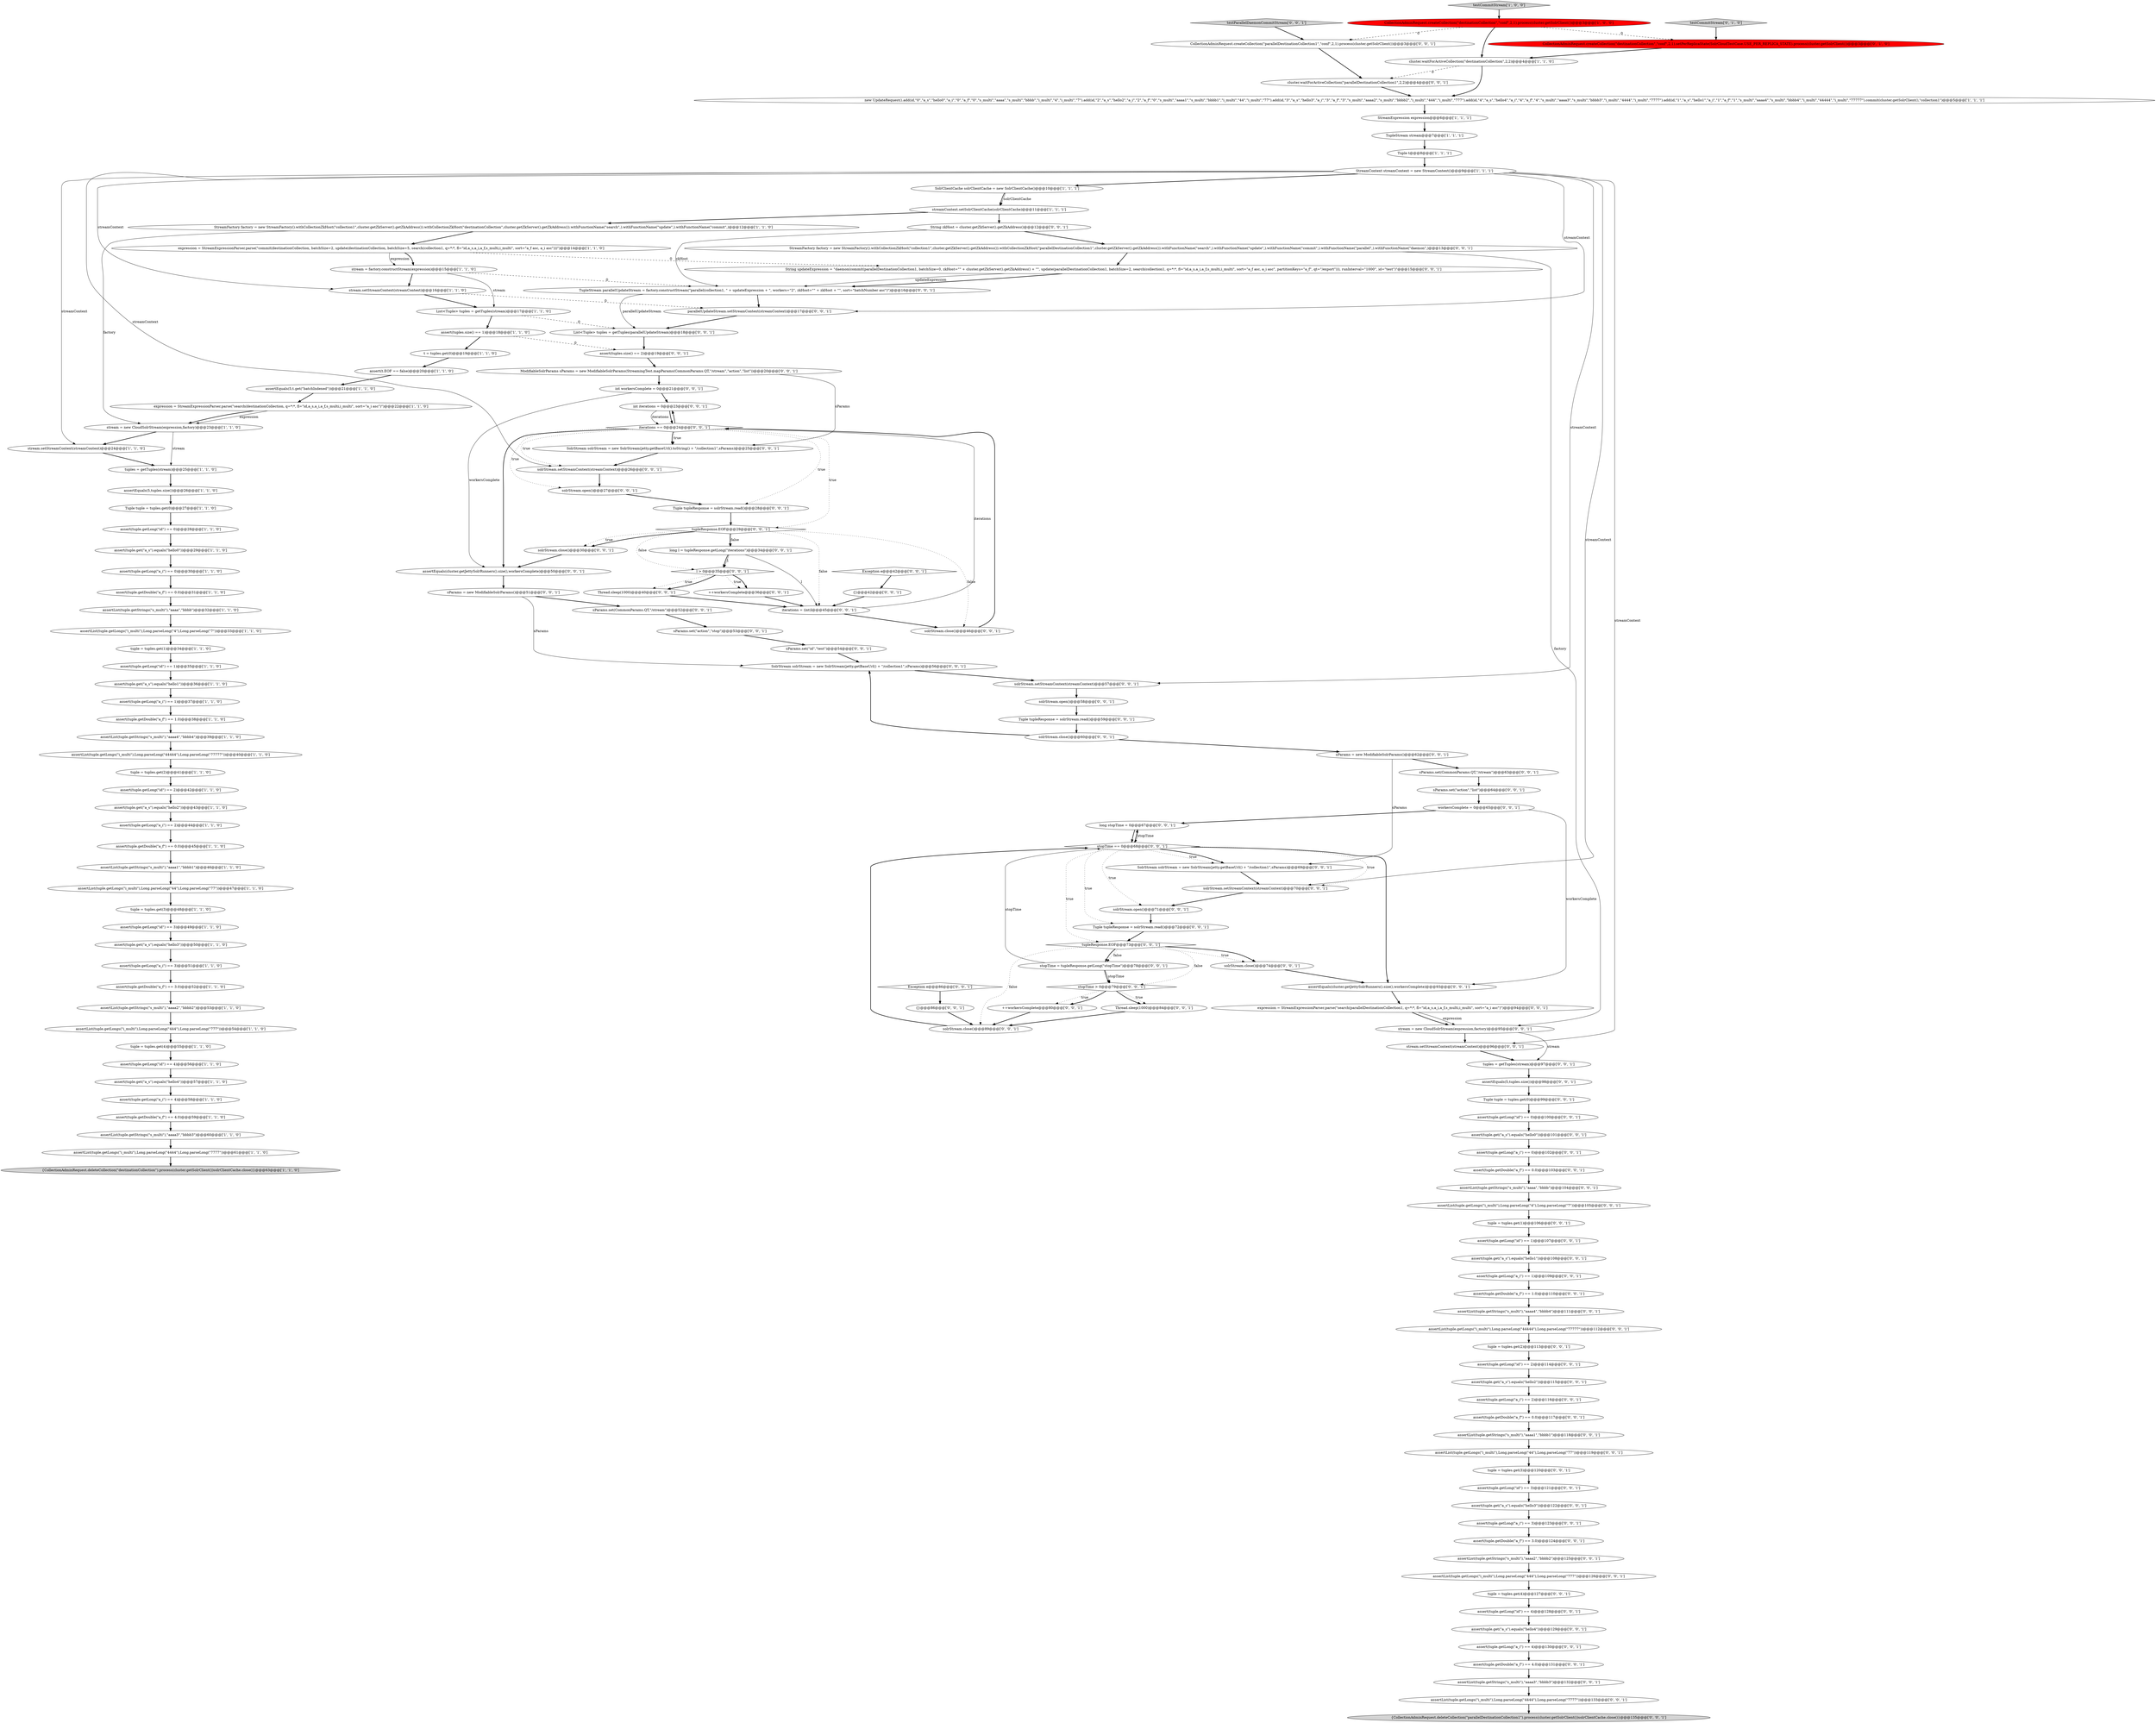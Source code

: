 digraph {
37 [style = filled, label = "testCommitStream['1', '0', '0']", fillcolor = lightgray, shape = diamond image = "AAA0AAABBB1BBB"];
39 [style = filled, label = "stream.setStreamContext(streamContext)@@@16@@@['1', '1', '0']", fillcolor = white, shape = ellipse image = "AAA0AAABBB1BBB"];
92 [style = filled, label = "assert(tuple.getLong(\"a_i\") == 4)@@@130@@@['0', '0', '1']", fillcolor = white, shape = ellipse image = "AAA0AAABBB3BBB"];
71 [style = filled, label = "ModifiableSolrParams sParams = new ModifiableSolrParams(StreamingTest.mapParams(CommonParams.QT,\"/stream\",\"action\",\"list\"))@@@20@@@['0', '0', '1']", fillcolor = white, shape = ellipse image = "AAA0AAABBB3BBB"];
84 [style = filled, label = "assert(tuple.get(\"a_s\").equals(\"hello1\"))@@@108@@@['0', '0', '1']", fillcolor = white, shape = ellipse image = "AAA0AAABBB3BBB"];
94 [style = filled, label = "tuple = tuples.get(4)@@@127@@@['0', '0', '1']", fillcolor = white, shape = ellipse image = "AAA0AAABBB3BBB"];
104 [style = filled, label = "assertList(tuple.getLongs(\"i_multi\"),Long.parseLong(\"4\"),Long.parseLong(\"7\"))@@@105@@@['0', '0', '1']", fillcolor = white, shape = ellipse image = "AAA0AAABBB3BBB"];
34 [style = filled, label = "assertEquals(5,tuples.size())@@@26@@@['1', '1', '0']", fillcolor = white, shape = ellipse image = "AAA0AAABBB1BBB"];
48 [style = filled, label = "assert(tuple.getLong(\"a_i\") == 2)@@@44@@@['1', '1', '0']", fillcolor = white, shape = ellipse image = "AAA0AAABBB1BBB"];
106 [style = filled, label = "assert(tuple.getDouble(\"a_f\") == 4.0)@@@131@@@['0', '0', '1']", fillcolor = white, shape = ellipse image = "AAA0AAABBB3BBB"];
100 [style = filled, label = "Exception e@@@86@@@['0', '0', '1']", fillcolor = white, shape = diamond image = "AAA0AAABBB3BBB"];
25 [style = filled, label = "assert(tuple.getDouble(\"a_f\") == 4.0)@@@59@@@['1', '1', '0']", fillcolor = white, shape = ellipse image = "AAA0AAABBB1BBB"];
43 [style = filled, label = "tuple = tuples.get(2)@@@41@@@['1', '1', '0']", fillcolor = white, shape = ellipse image = "AAA0AAABBB1BBB"];
97 [style = filled, label = "assert(tuple.getLong(\"a_i\") == 0)@@@102@@@['0', '0', '1']", fillcolor = white, shape = ellipse image = "AAA0AAABBB3BBB"];
129 [style = filled, label = "assert(tuple.get(\"a_s\").equals(\"hello4\"))@@@129@@@['0', '0', '1']", fillcolor = white, shape = ellipse image = "AAA0AAABBB3BBB"];
45 [style = filled, label = "Tuple t@@@8@@@['1', '1', '1']", fillcolor = white, shape = ellipse image = "AAA0AAABBB1BBB"];
73 [style = filled, label = "sParams.set(\"id\",\"test\")@@@54@@@['0', '0', '1']", fillcolor = white, shape = ellipse image = "AAA0AAABBB3BBB"];
3 [style = filled, label = "assert(t.EOF == false)@@@20@@@['1', '1', '0']", fillcolor = white, shape = ellipse image = "AAA0AAABBB1BBB"];
88 [style = filled, label = "solrStream.open()@@@71@@@['0', '0', '1']", fillcolor = white, shape = ellipse image = "AAA0AAABBB3BBB"];
110 [style = filled, label = "sParams = new ModifiableSolrParams()@@@51@@@['0', '0', '1']", fillcolor = white, shape = ellipse image = "AAA0AAABBB3BBB"];
36 [style = filled, label = "StreamContext streamContext = new StreamContext()@@@9@@@['1', '1', '1']", fillcolor = white, shape = ellipse image = "AAA0AAABBB1BBB"];
21 [style = filled, label = "assert(tuple.getLong(\"id\") == 4)@@@56@@@['1', '1', '0']", fillcolor = white, shape = ellipse image = "AAA0AAABBB1BBB"];
15 [style = filled, label = "tuple = tuples.get(3)@@@48@@@['1', '1', '0']", fillcolor = white, shape = ellipse image = "AAA0AAABBB1BBB"];
72 [style = filled, label = "{CollectionAdminRequest.deleteCollection(\"parallelDestinationCollection1\").process(cluster.getSolrClient())solrClientCache.close()}@@@135@@@['0', '0', '1']", fillcolor = lightgray, shape = ellipse image = "AAA0AAABBB3BBB"];
155 [style = filled, label = "int iterations = 0@@@23@@@['0', '0', '1']", fillcolor = white, shape = ellipse image = "AAA0AAABBB3BBB"];
65 [style = filled, label = "assert(tuple.get(\"a_s\").equals(\"hello3\"))@@@122@@@['0', '0', '1']", fillcolor = white, shape = ellipse image = "AAA0AAABBB3BBB"];
119 [style = filled, label = "assert(tuples.size() == 2)@@@19@@@['0', '0', '1']", fillcolor = white, shape = ellipse image = "AAA0AAABBB3BBB"];
98 [style = filled, label = "assert(tuple.getLong(\"id\") == 1)@@@107@@@['0', '0', '1']", fillcolor = white, shape = ellipse image = "AAA0AAABBB3BBB"];
117 [style = filled, label = "solrStream.open()@@@27@@@['0', '0', '1']", fillcolor = white, shape = ellipse image = "AAA0AAABBB3BBB"];
20 [style = filled, label = "assertList(tuple.getStrings(\"s_multi\"),\"aaaa2\",\"bbbb2\")@@@53@@@['1', '1', '0']", fillcolor = white, shape = ellipse image = "AAA0AAABBB1BBB"];
44 [style = filled, label = "Tuple tuple = tuples.get(0)@@@27@@@['1', '1', '0']", fillcolor = white, shape = ellipse image = "AAA0AAABBB1BBB"];
111 [style = filled, label = "assertEquals(5,tuples.size())@@@98@@@['0', '0', '1']", fillcolor = white, shape = ellipse image = "AAA0AAABBB3BBB"];
87 [style = filled, label = "assert(tuple.getLong(\"id\") == 3)@@@121@@@['0', '0', '1']", fillcolor = white, shape = ellipse image = "AAA0AAABBB3BBB"];
93 [style = filled, label = "assertList(tuple.getStrings(\"s_multi\"),\"aaaa1\",\"bbbb1\")@@@118@@@['0', '0', '1']", fillcolor = white, shape = ellipse image = "AAA0AAABBB3BBB"];
11 [style = filled, label = "tuple = tuples.get(4)@@@55@@@['1', '1', '0']", fillcolor = white, shape = ellipse image = "AAA0AAABBB1BBB"];
74 [style = filled, label = "assertList(tuple.getLongs(\"i_multi\"),Long.parseLong(\"44444\"),Long.parseLong(\"77777\"))@@@112@@@['0', '0', '1']", fillcolor = white, shape = ellipse image = "AAA0AAABBB3BBB"];
26 [style = filled, label = "CollectionAdminRequest.createCollection(\"destinationCollection\",\"conf\",2,1).process(cluster.getSolrClient())@@@3@@@['1', '0', '0']", fillcolor = red, shape = ellipse image = "AAA1AAABBB1BBB"];
123 [style = filled, label = "assertList(tuple.getStrings(\"s_multi\"),\"aaaa\",\"bbbb\")@@@104@@@['0', '0', '1']", fillcolor = white, shape = ellipse image = "AAA0AAABBB3BBB"];
68 [style = filled, label = "sParams.set(\"action\",\"list\")@@@64@@@['0', '0', '1']", fillcolor = white, shape = ellipse image = "AAA0AAABBB3BBB"];
61 [style = filled, label = "testCommitStream['0', '1', '0']", fillcolor = lightgray, shape = diamond image = "AAA0AAABBB2BBB"];
126 [style = filled, label = "assert(tuple.get(\"a_s\").equals(\"hello0\"))@@@101@@@['0', '0', '1']", fillcolor = white, shape = ellipse image = "AAA0AAABBB3BBB"];
149 [style = filled, label = "sParams.set(CommonParams.QT,\"/stream\")@@@63@@@['0', '0', '1']", fillcolor = white, shape = ellipse image = "AAA0AAABBB3BBB"];
159 [style = filled, label = "assert(tuple.getLong(\"a_i\") == 1)@@@109@@@['0', '0', '1']", fillcolor = white, shape = ellipse image = "AAA0AAABBB3BBB"];
35 [style = filled, label = "assert(tuple.getLong(\"a_i\") == 3)@@@51@@@['1', '1', '0']", fillcolor = white, shape = ellipse image = "AAA0AAABBB1BBB"];
101 [style = filled, label = "sParams = new ModifiableSolrParams()@@@62@@@['0', '0', '1']", fillcolor = white, shape = ellipse image = "AAA0AAABBB3BBB"];
60 [style = filled, label = "CollectionAdminRequest.createCollection(\"destinationCollection\",\"conf\",2,1).setPerReplicaState(SolrCloudTestCase.USE_PER_REPLICA_STATE).process(cluster.getSolrClient())@@@3@@@['0', '1', '0']", fillcolor = red, shape = ellipse image = "AAA1AAABBB2BBB"];
4 [style = filled, label = "assert(tuple.getDouble(\"a_f\") == 1.0)@@@38@@@['1', '1', '0']", fillcolor = white, shape = ellipse image = "AAA0AAABBB1BBB"];
153 [style = filled, label = "sParams.set(CommonParams.QT,\"/stream\")@@@52@@@['0', '0', '1']", fillcolor = white, shape = ellipse image = "AAA0AAABBB3BBB"];
95 [style = filled, label = "parallelUpdateStream.setStreamContext(streamContext)@@@17@@@['0', '0', '1']", fillcolor = white, shape = ellipse image = "AAA0AAABBB3BBB"];
139 [style = filled, label = "solrStream.setStreamContext(streamContext)@@@57@@@['0', '0', '1']", fillcolor = white, shape = ellipse image = "AAA0AAABBB3BBB"];
121 [style = filled, label = "Thread.sleep(1000)@@@84@@@['0', '0', '1']", fillcolor = white, shape = ellipse image = "AAA0AAABBB3BBB"];
76 [style = filled, label = "l > 0@@@35@@@['0', '0', '1']", fillcolor = white, shape = diamond image = "AAA0AAABBB3BBB"];
107 [style = filled, label = "long stopTime = 0@@@67@@@['0', '0', '1']", fillcolor = white, shape = ellipse image = "AAA0AAABBB3BBB"];
134 [style = filled, label = "int workersComplete = 0@@@21@@@['0', '0', '1']", fillcolor = white, shape = ellipse image = "AAA0AAABBB3BBB"];
124 [style = filled, label = "assert(tuple.getLong(\"a_i\") == 2)@@@116@@@['0', '0', '1']", fillcolor = white, shape = ellipse image = "AAA0AAABBB3BBB"];
90 [style = filled, label = "solrStream.close()@@@89@@@['0', '0', '1']", fillcolor = white, shape = ellipse image = "AAA0AAABBB3BBB"];
32 [style = filled, label = "assertList(tuple.getLongs(\"i_multi\"),Long.parseLong(\"44\"),Long.parseLong(\"77\"))@@@47@@@['1', '1', '0']", fillcolor = white, shape = ellipse image = "AAA0AAABBB1BBB"];
5 [style = filled, label = "assert(tuple.getLong(\"id\") == 0)@@@28@@@['1', '1', '0']", fillcolor = white, shape = ellipse image = "AAA0AAABBB1BBB"];
75 [style = filled, label = "assertEquals(cluster.getJettySolrRunners().size(),workersComplete)@@@93@@@['0', '0', '1']", fillcolor = white, shape = ellipse image = "AAA0AAABBB3BBB"];
154 [style = filled, label = "StreamFactory factory = new StreamFactory().withCollectionZkHost(\"collection1\",cluster.getZkServer().getZkAddress()).withCollectionZkHost(\"parallelDestinationCollection1\",cluster.getZkServer().getZkAddress()).withFunctionName(\"search\",).withFunctionName(\"update\",).withFunctionName(\"commit\",).withFunctionName(\"parallel\",).withFunctionName(\"daemon\",)@@@13@@@['0', '0', '1']", fillcolor = white, shape = ellipse image = "AAA0AAABBB3BBB"];
109 [style = filled, label = "tuple = tuples.get(2)@@@113@@@['0', '0', '1']", fillcolor = white, shape = ellipse image = "AAA0AAABBB3BBB"];
160 [style = filled, label = "assertList(tuple.getStrings(\"s_multi\"),\"aaaa3\",\"bbbb3\")@@@132@@@['0', '0', '1']", fillcolor = white, shape = ellipse image = "AAA0AAABBB3BBB"];
112 [style = filled, label = "assert(tuple.getLong(\"id\") == 4)@@@128@@@['0', '0', '1']", fillcolor = white, shape = ellipse image = "AAA0AAABBB3BBB"];
59 [style = filled, label = "assert(tuple.getLong(\"a_i\") == 0)@@@30@@@['1', '1', '0']", fillcolor = white, shape = ellipse image = "AAA0AAABBB1BBB"];
118 [style = filled, label = "Tuple tuple = tuples.get(0)@@@99@@@['0', '0', '1']", fillcolor = white, shape = ellipse image = "AAA0AAABBB3BBB"];
115 [style = filled, label = "assert(tuple.getLong(\"id\") == 2)@@@114@@@['0', '0', '1']", fillcolor = white, shape = ellipse image = "AAA0AAABBB3BBB"];
62 [style = filled, label = "CollectionAdminRequest.createCollection(\"parallelDestinationCollection1\",\"conf\",2,1).process(cluster.getSolrClient())@@@3@@@['0', '0', '1']", fillcolor = white, shape = ellipse image = "AAA0AAABBB3BBB"];
142 [style = filled, label = "{}@@@42@@@['0', '0', '1']", fillcolor = white, shape = ellipse image = "AAA0AAABBB3BBB"];
67 [style = filled, label = "stopTime = tupleResponse.getLong(\"stopTime\")@@@78@@@['0', '0', '1']", fillcolor = white, shape = ellipse image = "AAA0AAABBB3BBB"];
147 [style = filled, label = "iterations == 0@@@24@@@['0', '0', '1']", fillcolor = white, shape = diamond image = "AAA0AAABBB3BBB"];
17 [style = filled, label = "assertList(tuple.getLongs(\"i_multi\"),Long.parseLong(\"4\"),Long.parseLong(\"7\"))@@@33@@@['1', '1', '0']", fillcolor = white, shape = ellipse image = "AAA0AAABBB1BBB"];
105 [style = filled, label = "assert(tuple.getDouble(\"a_f\") == 0.0)@@@117@@@['0', '0', '1']", fillcolor = white, shape = ellipse image = "AAA0AAABBB3BBB"];
6 [style = filled, label = "assert(tuple.getDouble(\"a_f\") == 0.0)@@@31@@@['1', '1', '0']", fillcolor = white, shape = ellipse image = "AAA0AAABBB1BBB"];
157 [style = filled, label = "stream.setStreamContext(streamContext)@@@96@@@['0', '0', '1']", fillcolor = white, shape = ellipse image = "AAA0AAABBB3BBB"];
85 [style = filled, label = "sParams.set(\"action\",\"stop\")@@@53@@@['0', '0', '1']", fillcolor = white, shape = ellipse image = "AAA0AAABBB3BBB"];
116 [style = filled, label = "solrStream.setStreamContext(streamContext)@@@26@@@['0', '0', '1']", fillcolor = white, shape = ellipse image = "AAA0AAABBB3BBB"];
18 [style = filled, label = "assertList(tuple.getLongs(\"i_multi\"),Long.parseLong(\"4444\"),Long.parseLong(\"7777\"))@@@61@@@['1', '1', '0']", fillcolor = white, shape = ellipse image = "AAA0AAABBB1BBB"];
131 [style = filled, label = "solrStream.close()@@@60@@@['0', '0', '1']", fillcolor = white, shape = ellipse image = "AAA0AAABBB3BBB"];
156 [style = filled, label = "assert(tuple.getLong(\"a_i\") == 3)@@@123@@@['0', '0', '1']", fillcolor = white, shape = ellipse image = "AAA0AAABBB3BBB"];
40 [style = filled, label = "streamContext.setSolrClientCache(solrClientCache)@@@11@@@['1', '1', '1']", fillcolor = white, shape = ellipse image = "AAA0AAABBB1BBB"];
91 [style = filled, label = "tuple = tuples.get(1)@@@106@@@['0', '0', '1']", fillcolor = white, shape = ellipse image = "AAA0AAABBB3BBB"];
14 [style = filled, label = "{CollectionAdminRequest.deleteCollection(\"destinationCollection\").process(cluster.getSolrClient())solrClientCache.close()}@@@63@@@['1', '1', '0']", fillcolor = lightgray, shape = ellipse image = "AAA0AAABBB1BBB"];
55 [style = filled, label = "assertList(tuple.getLongs(\"i_multi\"),Long.parseLong(\"444\"),Long.parseLong(\"777\"))@@@54@@@['1', '1', '0']", fillcolor = white, shape = ellipse image = "AAA0AAABBB1BBB"];
7 [style = filled, label = "assert(tuple.get(\"a_s\").equals(\"hello1\"))@@@36@@@['1', '1', '0']", fillcolor = white, shape = ellipse image = "AAA0AAABBB1BBB"];
145 [style = filled, label = "++workersComplete@@@36@@@['0', '0', '1']", fillcolor = white, shape = ellipse image = "AAA0AAABBB3BBB"];
113 [style = filled, label = "testParallelDaemonCommitStream['0', '0', '1']", fillcolor = lightgray, shape = diamond image = "AAA0AAABBB3BBB"];
50 [style = filled, label = "assert(tuple.get(\"a_s\").equals(\"hello4\"))@@@57@@@['1', '1', '0']", fillcolor = white, shape = ellipse image = "AAA0AAABBB1BBB"];
64 [style = filled, label = "solrStream.setStreamContext(streamContext)@@@70@@@['0', '0', '1']", fillcolor = white, shape = ellipse image = "AAA0AAABBB3BBB"];
28 [style = filled, label = "tuple = tuples.get(1)@@@34@@@['1', '1', '0']", fillcolor = white, shape = ellipse image = "AAA0AAABBB1BBB"];
1 [style = filled, label = "assertList(tuple.getLongs(\"i_multi\"),Long.parseLong(\"44444\"),Long.parseLong(\"77777\"))@@@40@@@['1', '1', '0']", fillcolor = white, shape = ellipse image = "AAA0AAABBB1BBB"];
58 [style = filled, label = "assert(tuple.getLong(\"id\") == 3)@@@49@@@['1', '1', '0']", fillcolor = white, shape = ellipse image = "AAA0AAABBB1BBB"];
108 [style = filled, label = "{}@@@86@@@['0', '0', '1']", fillcolor = white, shape = ellipse image = "AAA0AAABBB3BBB"];
16 [style = filled, label = "stream = new CloudSolrStream(expression,factory)@@@23@@@['1', '1', '0']", fillcolor = white, shape = ellipse image = "AAA0AAABBB1BBB"];
143 [style = filled, label = "assert(tuple.getLong(\"id\") == 0)@@@100@@@['0', '0', '1']", fillcolor = white, shape = ellipse image = "AAA0AAABBB3BBB"];
12 [style = filled, label = "StreamExpression expression@@@6@@@['1', '1', '1']", fillcolor = white, shape = ellipse image = "AAA0AAABBB1BBB"];
146 [style = filled, label = "expression = StreamExpressionParser.parse(\"search(parallelDestinationCollection1, q=*:*, fl=\"id,a_s,a_i,a_f,s_multi,i_multi\", sort=\"a_i asc\")\")@@@94@@@['0', '0', '1']", fillcolor = white, shape = ellipse image = "AAA0AAABBB3BBB"];
132 [style = filled, label = "assertList(tuple.getLongs(\"i_multi\"),Long.parseLong(\"44\"),Long.parseLong(\"77\"))@@@119@@@['0', '0', '1']", fillcolor = white, shape = ellipse image = "AAA0AAABBB3BBB"];
122 [style = filled, label = "solrStream.open()@@@58@@@['0', '0', '1']", fillcolor = white, shape = ellipse image = "AAA0AAABBB3BBB"];
47 [style = filled, label = "stream.setStreamContext(streamContext)@@@24@@@['1', '1', '0']", fillcolor = white, shape = ellipse image = "AAA0AAABBB1BBB"];
96 [style = filled, label = "iterations = (int)l@@@45@@@['0', '0', '1']", fillcolor = white, shape = ellipse image = "AAA0AAABBB3BBB"];
27 [style = filled, label = "assert(tuple.getLong(\"a_i\") == 1)@@@37@@@['1', '1', '0']", fillcolor = white, shape = ellipse image = "AAA0AAABBB1BBB"];
54 [style = filled, label = "assert(tuple.getDouble(\"a_f\") == 0.0)@@@45@@@['1', '1', '0']", fillcolor = white, shape = ellipse image = "AAA0AAABBB1BBB"];
69 [style = filled, label = "assertList(tuple.getStrings(\"s_multi\"),\"aaaa2\",\"bbbb2\")@@@125@@@['0', '0', '1']", fillcolor = white, shape = ellipse image = "AAA0AAABBB3BBB"];
66 [style = filled, label = "assertList(tuple.getLongs(\"i_multi\"),Long.parseLong(\"4444\"),Long.parseLong(\"7777\"))@@@133@@@['0', '0', '1']", fillcolor = white, shape = ellipse image = "AAA0AAABBB3BBB"];
99 [style = filled, label = "assert(tuple.getDouble(\"a_f\") == 3.0)@@@124@@@['0', '0', '1']", fillcolor = white, shape = ellipse image = "AAA0AAABBB3BBB"];
148 [style = filled, label = "assertEquals(cluster.getJettySolrRunners().size(),workersComplete)@@@50@@@['0', '0', '1']", fillcolor = white, shape = ellipse image = "AAA0AAABBB3BBB"];
77 [style = filled, label = "assert(tuple.get(\"a_s\").equals(\"hello2\"))@@@115@@@['0', '0', '1']", fillcolor = white, shape = ellipse image = "AAA0AAABBB3BBB"];
125 [style = filled, label = "tupleResponse.EOF@@@29@@@['0', '0', '1']", fillcolor = white, shape = diamond image = "AAA0AAABBB3BBB"];
130 [style = filled, label = "cluster.waitForActiveCollection(\"parallelDestinationCollection1\",2,2)@@@4@@@['0', '0', '1']", fillcolor = white, shape = ellipse image = "AAA0AAABBB3BBB"];
56 [style = filled, label = "TupleStream stream@@@7@@@['1', '1', '1']", fillcolor = white, shape = ellipse image = "AAA0AAABBB1BBB"];
138 [style = filled, label = "stream = new CloudSolrStream(expression,factory)@@@95@@@['0', '0', '1']", fillcolor = white, shape = ellipse image = "AAA0AAABBB3BBB"];
144 [style = filled, label = "stopTime == 0@@@68@@@['0', '0', '1']", fillcolor = white, shape = diamond image = "AAA0AAABBB3BBB"];
8 [style = filled, label = "assert(tuple.get(\"a_s\").equals(\"hello3\"))@@@50@@@['1', '1', '0']", fillcolor = white, shape = ellipse image = "AAA0AAABBB1BBB"];
81 [style = filled, label = "solrStream.close()@@@46@@@['0', '0', '1']", fillcolor = white, shape = ellipse image = "AAA0AAABBB3BBB"];
83 [style = filled, label = "Thread.sleep(1000)@@@40@@@['0', '0', '1']", fillcolor = white, shape = ellipse image = "AAA0AAABBB3BBB"];
120 [style = filled, label = "assertList(tuple.getLongs(\"i_multi\"),Long.parseLong(\"444\"),Long.parseLong(\"777\"))@@@126@@@['0', '0', '1']", fillcolor = white, shape = ellipse image = "AAA0AAABBB3BBB"];
133 [style = filled, label = "assert(tuple.getDouble(\"a_f\") == 1.0)@@@110@@@['0', '0', '1']", fillcolor = white, shape = ellipse image = "AAA0AAABBB3BBB"];
9 [style = filled, label = "assertList(tuple.getStrings(\"s_multi\"),\"aaaa1\",\"bbbb1\")@@@46@@@['1', '1', '0']", fillcolor = white, shape = ellipse image = "AAA0AAABBB1BBB"];
49 [style = filled, label = "List<Tuple> tuples = getTuples(stream)@@@17@@@['1', '1', '0']", fillcolor = white, shape = ellipse image = "AAA0AAABBB1BBB"];
89 [style = filled, label = "Tuple tupleResponse = solrStream.read()@@@72@@@['0', '0', '1']", fillcolor = white, shape = ellipse image = "AAA0AAABBB3BBB"];
57 [style = filled, label = "assertList(tuple.getStrings(\"s_multi\"),\"aaaa4\",\"bbbb4\")@@@39@@@['1', '1', '0']", fillcolor = white, shape = ellipse image = "AAA0AAABBB1BBB"];
63 [style = filled, label = "++workersComplete@@@80@@@['0', '0', '1']", fillcolor = white, shape = ellipse image = "AAA0AAABBB3BBB"];
38 [style = filled, label = "assert(tuple.getLong(\"id\") == 2)@@@42@@@['1', '1', '0']", fillcolor = white, shape = ellipse image = "AAA0AAABBB1BBB"];
137 [style = filled, label = "Tuple tupleResponse = solrStream.read()@@@59@@@['0', '0', '1']", fillcolor = white, shape = ellipse image = "AAA0AAABBB3BBB"];
141 [style = filled, label = "Tuple tupleResponse = solrStream.read()@@@28@@@['0', '0', '1']", fillcolor = white, shape = ellipse image = "AAA0AAABBB3BBB"];
41 [style = filled, label = "stream = factory.constructStream(expression)@@@15@@@['1', '1', '0']", fillcolor = white, shape = ellipse image = "AAA0AAABBB1BBB"];
80 [style = filled, label = "assertList(tuple.getStrings(\"s_multi\"),\"aaaa4\",\"bbbb4\")@@@111@@@['0', '0', '1']", fillcolor = white, shape = ellipse image = "AAA0AAABBB3BBB"];
31 [style = filled, label = "assert(tuple.get(\"a_s\").equals(\"hello0\"))@@@29@@@['1', '1', '0']", fillcolor = white, shape = ellipse image = "AAA0AAABBB1BBB"];
127 [style = filled, label = "Exception e@@@42@@@['0', '0', '1']", fillcolor = white, shape = diamond image = "AAA0AAABBB3BBB"];
79 [style = filled, label = "long l = tupleResponse.getLong(\"iterations\")@@@34@@@['0', '0', '1']", fillcolor = white, shape = ellipse image = "AAA0AAABBB3BBB"];
2 [style = filled, label = "assertList(tuple.getStrings(\"s_multi\"),\"aaaa\",\"bbbb\")@@@32@@@['1', '1', '0']", fillcolor = white, shape = ellipse image = "AAA0AAABBB1BBB"];
24 [style = filled, label = "assert(tuple.getLong(\"id\") == 1)@@@35@@@['1', '1', '0']", fillcolor = white, shape = ellipse image = "AAA0AAABBB1BBB"];
52 [style = filled, label = "cluster.waitForActiveCollection(\"destinationCollection\",2,2)@@@4@@@['1', '1', '0']", fillcolor = white, shape = ellipse image = "AAA0AAABBB1BBB"];
86 [style = filled, label = "assert(tuple.getDouble(\"a_f\") == 0.0)@@@103@@@['0', '0', '1']", fillcolor = white, shape = ellipse image = "AAA0AAABBB3BBB"];
135 [style = filled, label = "solrStream.close()@@@74@@@['0', '0', '1']", fillcolor = white, shape = ellipse image = "AAA0AAABBB3BBB"];
82 [style = filled, label = "stopTime > 0@@@79@@@['0', '0', '1']", fillcolor = white, shape = diamond image = "AAA0AAABBB3BBB"];
152 [style = filled, label = "SolrStream solrStream = new SolrStream(jetty.getBaseUrl() + \"/collection1\",sParams)@@@56@@@['0', '0', '1']", fillcolor = white, shape = ellipse image = "AAA0AAABBB3BBB"];
158 [style = filled, label = "List<Tuple> tuples = getTuples(parallelUpdateStream)@@@18@@@['0', '0', '1']", fillcolor = white, shape = ellipse image = "AAA0AAABBB3BBB"];
70 [style = filled, label = "TupleStream parallelUpdateStream = factory.constructStream(\"parallel(collection1, \" + updateExpression + \", workers=\"2\", zkHost=\"\" + zkHost + \"\", sort=\"batchNumber asc\")\")@@@16@@@['0', '0', '1']", fillcolor = white, shape = ellipse image = "AAA0AAABBB3BBB"];
19 [style = filled, label = "assert(tuple.get(\"a_s\").equals(\"hello2\"))@@@43@@@['1', '1', '0']", fillcolor = white, shape = ellipse image = "AAA0AAABBB1BBB"];
128 [style = filled, label = "String updateExpression = \"daemon(commit(parallelDestinationCollection1, batchSize=0, zkHost=\"\" + cluster.getZkServer().getZkAddress() + \"\", update(parallelDestinationCollection1, batchSize=2, search(collection1, q=*:*, fl=\"id,a_s,a_i,a_f,s_multi,i_multi\", sort=\"a_f asc, a_i asc\", partitionKeys=\"a_f\", qt=\"/export\"))), runInterval=\"1000\", id=\"test\")\"@@@15@@@['0', '0', '1']", fillcolor = white, shape = ellipse image = "AAA0AAABBB3BBB"];
22 [style = filled, label = "new UpdateRequest().add(id,\"0\",\"a_s\",\"hello0\",\"a_i\",\"0\",\"a_f\",\"0\",\"s_multi\",\"aaaa\",\"s_multi\",\"bbbb\",\"i_multi\",\"4\",\"i_multi\",\"7\").add(id,\"2\",\"a_s\",\"hello2\",\"a_i\",\"2\",\"a_f\",\"0\",\"s_multi\",\"aaaa1\",\"s_multi\",\"bbbb1\",\"i_multi\",\"44\",\"i_multi\",\"77\").add(id,\"3\",\"a_s\",\"hello3\",\"a_i\",\"3\",\"a_f\",\"3\",\"s_multi\",\"aaaa2\",\"s_multi\",\"bbbb2\",\"i_multi\",\"444\",\"i_multi\",\"777\").add(id,\"4\",\"a_s\",\"hello4\",\"a_i\",\"4\",\"a_f\",\"4\",\"s_multi\",\"aaaa3\",\"s_multi\",\"bbbb3\",\"i_multi\",\"4444\",\"i_multi\",\"7777\").add(id,\"1\",\"a_s\",\"hello1\",\"a_i\",\"1\",\"a_f\",\"1\",\"s_multi\",\"aaaa4\",\"s_multi\",\"bbbb4\",\"i_multi\",\"44444\",\"i_multi\",\"77777\").commit(cluster.getSolrClient(),\"collection1\")@@@5@@@['1', '1', '1']", fillcolor = white, shape = ellipse image = "AAA0AAABBB1BBB"];
114 [style = filled, label = "tuple = tuples.get(3)@@@120@@@['0', '0', '1']", fillcolor = white, shape = ellipse image = "AAA0AAABBB3BBB"];
150 [style = filled, label = "String zkHost = cluster.getZkServer().getZkAddress()@@@12@@@['0', '0', '1']", fillcolor = white, shape = ellipse image = "AAA0AAABBB3BBB"];
29 [style = filled, label = "StreamFactory factory = new StreamFactory().withCollectionZkHost(\"collection1\",cluster.getZkServer().getZkAddress()).withCollectionZkHost(\"destinationCollection\",cluster.getZkServer().getZkAddress()).withFunctionName(\"search\",).withFunctionName(\"update\",).withFunctionName(\"commit\",)@@@12@@@['1', '1', '0']", fillcolor = white, shape = ellipse image = "AAA0AAABBB1BBB"];
140 [style = filled, label = "tuples = getTuples(stream)@@@97@@@['0', '0', '1']", fillcolor = white, shape = ellipse image = "AAA0AAABBB3BBB"];
10 [style = filled, label = "t = tuples.get(0)@@@19@@@['1', '1', '0']", fillcolor = white, shape = ellipse image = "AAA0AAABBB1BBB"];
151 [style = filled, label = "SolrStream solrStream = new SolrStream(jetty.getBaseUrl() + \"/collection1\",sParams)@@@69@@@['0', '0', '1']", fillcolor = white, shape = ellipse image = "AAA0AAABBB3BBB"];
13 [style = filled, label = "assert(tuple.getLong(\"a_i\") == 4)@@@58@@@['1', '1', '0']", fillcolor = white, shape = ellipse image = "AAA0AAABBB1BBB"];
103 [style = filled, label = "tupleResponse.EOF@@@73@@@['0', '0', '1']", fillcolor = white, shape = diamond image = "AAA0AAABBB3BBB"];
42 [style = filled, label = "expression = StreamExpressionParser.parse(\"commit(destinationCollection, batchSize=2, update(destinationCollection, batchSize=5, search(collection1, q=*:*, fl=\"id,a_s,a_i,a_f,s_multi,i_multi\", sort=\"a_f asc, a_i asc\")))\")@@@14@@@['1', '1', '0']", fillcolor = white, shape = ellipse image = "AAA0AAABBB1BBB"];
23 [style = filled, label = "tuples = getTuples(stream)@@@25@@@['1', '1', '0']", fillcolor = white, shape = ellipse image = "AAA0AAABBB1BBB"];
33 [style = filled, label = "assertList(tuple.getStrings(\"s_multi\"),\"aaaa3\",\"bbbb3\")@@@60@@@['1', '1', '0']", fillcolor = white, shape = ellipse image = "AAA0AAABBB1BBB"];
53 [style = filled, label = "SolrClientCache solrClientCache = new SolrClientCache()@@@10@@@['1', '1', '1']", fillcolor = white, shape = ellipse image = "AAA0AAABBB1BBB"];
136 [style = filled, label = "SolrStream solrStream = new SolrStream(jetty.getBaseUrl().toString() + \"/collection1\",sParams)@@@25@@@['0', '0', '1']", fillcolor = white, shape = ellipse image = "AAA0AAABBB3BBB"];
78 [style = filled, label = "solrStream.close()@@@30@@@['0', '0', '1']", fillcolor = white, shape = ellipse image = "AAA0AAABBB3BBB"];
0 [style = filled, label = "expression = StreamExpressionParser.parse(\"search(destinationCollection, q=*:*, fl=\"id,a_s,a_i,a_f,s_multi,i_multi\", sort=\"a_i asc\")\")@@@22@@@['1', '1', '0']", fillcolor = white, shape = ellipse image = "AAA0AAABBB1BBB"];
30 [style = filled, label = "assert(tuples.size() == 1)@@@18@@@['1', '1', '0']", fillcolor = white, shape = ellipse image = "AAA0AAABBB1BBB"];
51 [style = filled, label = "assert(tuple.getDouble(\"a_f\") == 3.0)@@@52@@@['1', '1', '0']", fillcolor = white, shape = ellipse image = "AAA0AAABBB1BBB"];
46 [style = filled, label = "assertEquals(5,t.get(\"batchIndexed\"))@@@21@@@['1', '1', '0']", fillcolor = white, shape = ellipse image = "AAA0AAABBB1BBB"];
102 [style = filled, label = "workersComplete = 0@@@65@@@['0', '0', '1']", fillcolor = white, shape = ellipse image = "AAA0AAABBB3BBB"];
124->105 [style = bold, label=""];
86->123 [style = bold, label=""];
42->41 [style = bold, label=""];
98->84 [style = bold, label=""];
46->0 [style = bold, label=""];
25->33 [style = bold, label=""];
139->122 [style = bold, label=""];
152->139 [style = bold, label=""];
125->76 [style = dotted, label="false"];
36->53 [style = bold, label=""];
103->135 [style = bold, label=""];
57->1 [style = bold, label=""];
82->121 [style = dotted, label="true"];
40->150 [style = bold, label=""];
87->65 [style = bold, label=""];
125->96 [style = dotted, label="false"];
123->104 [style = bold, label=""];
79->76 [style = bold, label=""];
113->62 [style = bold, label=""];
147->155 [style = bold, label=""];
26->60 [style = dashed, label="0"];
48->54 [style = bold, label=""];
16->23 [style = solid, label="stream"];
67->82 [style = solid, label="stopTime"];
36->47 [style = solid, label="streamContext"];
145->96 [style = bold, label=""];
150->154 [style = bold, label=""];
151->64 [style = bold, label=""];
33->18 [style = bold, label=""];
91->98 [style = bold, label=""];
39->49 [style = bold, label=""];
110->152 [style = solid, label="sParams"];
112->129 [style = bold, label=""];
103->135 [style = dotted, label="true"];
144->103 [style = dotted, label="true"];
55->11 [style = bold, label=""];
141->125 [style = bold, label=""];
117->141 [style = bold, label=""];
59->6 [style = bold, label=""];
68->102 [style = bold, label=""];
74->109 [style = bold, label=""];
21->50 [style = bold, label=""];
105->93 [style = bold, label=""];
29->16 [style = solid, label="factory"];
64->88 [style = bold, label=""];
125->78 [style = bold, label=""];
65->156 [style = bold, label=""];
63->90 [style = bold, label=""];
128->70 [style = solid, label="updateExpression"];
13->25 [style = bold, label=""];
106->160 [style = bold, label=""];
3->46 [style = bold, label=""];
137->131 [style = bold, label=""];
37->26 [style = bold, label=""];
153->85 [style = bold, label=""];
82->63 [style = dotted, label="true"];
147->136 [style = bold, label=""];
93->132 [style = bold, label=""];
133->80 [style = bold, label=""];
39->95 [style = dashed, label="0"];
9->32 [style = bold, label=""];
126->97 [style = bold, label=""];
36->39 [style = solid, label="streamContext"];
102->75 [style = solid, label="workersComplete"];
150->70 [style = solid, label="zkHost"];
119->71 [style = bold, label=""];
67->82 [style = bold, label=""];
122->137 [style = bold, label=""];
42->128 [style = dashed, label="0"];
42->41 [style = solid, label="expression"];
101->149 [style = bold, label=""];
78->148 [style = bold, label=""];
85->73 [style = bold, label=""];
6->2 [style = bold, label=""];
0->16 [style = solid, label="expression"];
97->86 [style = bold, label=""];
108->90 [style = bold, label=""];
110->153 [style = bold, label=""];
147->116 [style = dotted, label="true"];
129->92 [style = bold, label=""];
79->76 [style = solid, label="l"];
144->64 [style = dotted, label="true"];
146->138 [style = solid, label="expression"];
149->68 [style = bold, label=""];
109->115 [style = bold, label=""];
135->75 [style = bold, label=""];
30->10 [style = bold, label=""];
28->24 [style = bold, label=""];
114->87 [style = bold, label=""];
24->7 [style = bold, label=""];
35->51 [style = bold, label=""];
70->95 [style = bold, label=""];
40->29 [style = bold, label=""];
155->147 [style = solid, label="iterations"];
99->69 [style = bold, label=""];
2->17 [style = bold, label=""];
102->107 [style = bold, label=""];
0->16 [style = bold, label=""];
144->75 [style = bold, label=""];
89->103 [style = bold, label=""];
31->59 [style = bold, label=""];
144->89 [style = dotted, label="true"];
125->79 [style = bold, label=""];
4->57 [style = bold, label=""];
15->58 [style = bold, label=""];
138->140 [style = solid, label="stream"];
58->8 [style = bold, label=""];
138->157 [style = bold, label=""];
11->21 [style = bold, label=""];
101->151 [style = solid, label="sParams"];
45->36 [style = bold, label=""];
53->40 [style = bold, label=""];
36->157 [style = solid, label="streamContext"];
92->106 [style = bold, label=""];
50->13 [style = bold, label=""];
130->22 [style = bold, label=""];
111->118 [style = bold, label=""];
52->22 [style = bold, label=""];
49->158 [style = dashed, label="0"];
36->116 [style = solid, label="streamContext"];
8->35 [style = bold, label=""];
51->20 [style = bold, label=""];
38->19 [style = bold, label=""];
103->82 [style = dotted, label="false"];
62->130 [style = bold, label=""];
26->52 [style = bold, label=""];
71->136 [style = solid, label="sParams"];
158->119 [style = bold, label=""];
128->70 [style = bold, label=""];
56->45 [style = bold, label=""];
43->38 [style = bold, label=""];
76->83 [style = dotted, label="true"];
90->144 [style = bold, label=""];
49->30 [style = bold, label=""];
12->56 [style = bold, label=""];
154->138 [style = solid, label="factory"];
41->70 [style = dashed, label="0"];
140->111 [style = bold, label=""];
29->42 [style = bold, label=""];
34->44 [style = bold, label=""];
53->40 [style = solid, label="solrClientCache"];
36->64 [style = solid, label="streamContext"];
143->126 [style = bold, label=""];
95->158 [style = bold, label=""];
147->136 [style = dotted, label="true"];
60->52 [style = bold, label=""];
155->147 [style = bold, label=""];
125->81 [style = dotted, label="false"];
47->23 [style = bold, label=""];
41->49 [style = solid, label="stream"];
136->116 [style = bold, label=""];
44->5 [style = bold, label=""];
71->134 [style = bold, label=""];
36->139 [style = solid, label="streamContext"];
26->62 [style = dashed, label="0"];
127->142 [style = bold, label=""];
147->117 [style = dotted, label="true"];
69->120 [style = bold, label=""];
81->147 [style = bold, label=""];
77->124 [style = bold, label=""];
107->144 [style = solid, label="stopTime"];
61->60 [style = bold, label=""];
19->48 [style = bold, label=""];
96->147 [style = solid, label="iterations"];
120->94 [style = bold, label=""];
160->66 [style = bold, label=""];
75->146 [style = bold, label=""];
154->128 [style = bold, label=""];
16->47 [style = bold, label=""];
159->133 [style = bold, label=""];
1->43 [style = bold, label=""];
147->125 [style = dotted, label="true"];
157->140 [style = bold, label=""];
84->159 [style = bold, label=""];
88->89 [style = bold, label=""];
73->152 [style = bold, label=""];
10->3 [style = bold, label=""];
103->67 [style = dotted, label="false"];
116->117 [style = bold, label=""];
36->95 [style = solid, label="streamContext"];
144->151 [style = dotted, label="true"];
67->144 [style = solid, label="stopTime"];
82->121 [style = bold, label=""];
20->55 [style = bold, label=""];
146->138 [style = bold, label=""];
82->63 [style = bold, label=""];
142->96 [style = bold, label=""];
118->143 [style = bold, label=""];
103->90 [style = dotted, label="false"];
83->96 [style = bold, label=""];
125->78 [style = dotted, label="true"];
144->88 [style = dotted, label="true"];
27->4 [style = bold, label=""];
76->83 [style = bold, label=""];
17->28 [style = bold, label=""];
52->130 [style = dashed, label="0"];
80->74 [style = bold, label=""];
147->141 [style = dotted, label="true"];
5->31 [style = bold, label=""];
131->152 [style = bold, label=""];
144->151 [style = bold, label=""];
104->91 [style = bold, label=""];
100->108 [style = bold, label=""];
125->79 [style = dotted, label="false"];
22->12 [style = bold, label=""];
156->99 [style = bold, label=""];
103->67 [style = bold, label=""];
134->155 [style = bold, label=""];
54->9 [style = bold, label=""];
76->145 [style = dotted, label="true"];
32->15 [style = bold, label=""];
115->77 [style = bold, label=""];
7->27 [style = bold, label=""];
23->34 [style = bold, label=""];
148->110 [style = bold, label=""];
76->145 [style = bold, label=""];
66->72 [style = bold, label=""];
96->81 [style = bold, label=""];
70->158 [style = solid, label="parallelUpdateStream"];
134->148 [style = solid, label="workersComplete"];
121->90 [style = bold, label=""];
30->119 [style = dashed, label="0"];
41->39 [style = bold, label=""];
132->114 [style = bold, label=""];
94->112 [style = bold, label=""];
18->14 [style = bold, label=""];
147->148 [style = bold, label=""];
131->101 [style = bold, label=""];
107->144 [style = bold, label=""];
144->107 [style = bold, label=""];
79->96 [style = solid, label="l"];
}
